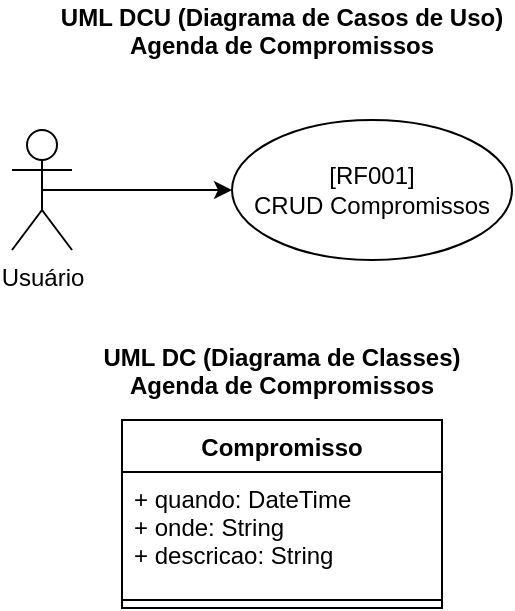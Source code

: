 <mxfile version="20.8.12" type="device"><diagram name="Página-1" id="0LuIO4iGJm7zfMZ0vvov"><mxGraphModel dx="1434" dy="788" grid="1" gridSize="10" guides="1" tooltips="1" connect="1" arrows="1" fold="1" page="1" pageScale="1" pageWidth="1169" pageHeight="827" math="0" shadow="0"><root><mxCell id="0"/><mxCell id="1" parent="0"/><mxCell id="_B2ZqLpY-FtM3iBdT4zS-1" value="UML DCU (Diagrama de Casos de Uso)&#10;Agenda de Compromissos" style="text;align=center;fontStyle=1;verticalAlign=middle;spacingLeft=3;spacingRight=3;strokeColor=none;rotatable=0;points=[[0,0.5],[1,0.5]];portConstraint=eastwest;" vertex="1" parent="1"><mxGeometry x="480" y="50" width="210" height="30" as="geometry"/></mxCell><mxCell id="_B2ZqLpY-FtM3iBdT4zS-2" value="Compromisso" style="swimlane;fontStyle=1;align=center;verticalAlign=top;childLayout=stackLayout;horizontal=1;startSize=26;horizontalStack=0;resizeParent=1;resizeParentMax=0;resizeLast=0;collapsible=1;marginBottom=0;" vertex="1" parent="1"><mxGeometry x="505" y="260" width="160" height="94" as="geometry"/></mxCell><mxCell id="_B2ZqLpY-FtM3iBdT4zS-3" value="+ quando: DateTime&#10;+ onde: String&#10;+ descricao: String" style="text;strokeColor=none;fillColor=none;align=left;verticalAlign=top;spacingLeft=4;spacingRight=4;overflow=hidden;rotatable=0;points=[[0,0.5],[1,0.5]];portConstraint=eastwest;" vertex="1" parent="_B2ZqLpY-FtM3iBdT4zS-2"><mxGeometry y="26" width="160" height="60" as="geometry"/></mxCell><mxCell id="_B2ZqLpY-FtM3iBdT4zS-4" value="" style="line;strokeWidth=1;fillColor=none;align=left;verticalAlign=middle;spacingTop=-1;spacingLeft=3;spacingRight=3;rotatable=0;labelPosition=right;points=[];portConstraint=eastwest;strokeColor=inherit;" vertex="1" parent="_B2ZqLpY-FtM3iBdT4zS-2"><mxGeometry y="86" width="160" height="8" as="geometry"/></mxCell><mxCell id="_B2ZqLpY-FtM3iBdT4zS-6" value="UML DC (Diagrama de Classes)&#10;Agenda de Compromissos" style="text;align=center;fontStyle=1;verticalAlign=middle;spacingLeft=3;spacingRight=3;strokeColor=none;rotatable=0;points=[[0,0.5],[1,0.5]];portConstraint=eastwest;" vertex="1" parent="1"><mxGeometry x="480" y="220" width="210" height="30" as="geometry"/></mxCell><mxCell id="_B2ZqLpY-FtM3iBdT4zS-10" style="edgeStyle=orthogonalEdgeStyle;rounded=0;orthogonalLoop=1;jettySize=auto;html=1;exitX=0.5;exitY=0.5;exitDx=0;exitDy=0;exitPerimeter=0;entryX=0;entryY=0.5;entryDx=0;entryDy=0;" edge="1" parent="1" source="_B2ZqLpY-FtM3iBdT4zS-7" target="_B2ZqLpY-FtM3iBdT4zS-8"><mxGeometry relative="1" as="geometry"/></mxCell><mxCell id="_B2ZqLpY-FtM3iBdT4zS-7" value="Usuário" style="shape=umlActor;verticalLabelPosition=bottom;verticalAlign=top;html=1;" vertex="1" parent="1"><mxGeometry x="450" y="115" width="30" height="60" as="geometry"/></mxCell><mxCell id="_B2ZqLpY-FtM3iBdT4zS-8" value="[RF001]&lt;br&gt;CRUD Compromissos" style="ellipse;whiteSpace=wrap;html=1;" vertex="1" parent="1"><mxGeometry x="560" y="110" width="140" height="70" as="geometry"/></mxCell></root></mxGraphModel></diagram></mxfile>